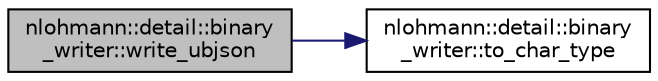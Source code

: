 digraph "nlohmann::detail::binary_writer::write_ubjson"
{
 // LATEX_PDF_SIZE
  edge [fontname="Helvetica",fontsize="10",labelfontname="Helvetica",labelfontsize="10"];
  node [fontname="Helvetica",fontsize="10",shape=record];
  rankdir="LR";
  Node1 [label="nlohmann::detail::binary\l_writer::write_ubjson",height=0.2,width=0.4,color="black", fillcolor="grey75", style="filled", fontcolor="black",tooltip=" "];
  Node1 -> Node2 [color="midnightblue",fontsize="10",style="solid",fontname="Helvetica"];
  Node2 [label="nlohmann::detail::binary\l_writer::to_char_type",height=0.2,width=0.4,color="black", fillcolor="white", style="filled",URL="$classnlohmann_1_1detail_1_1binary__writer.html#ab77aa48692bd4e64e4f051ce6aeb6d2d",tooltip=" "];
}
